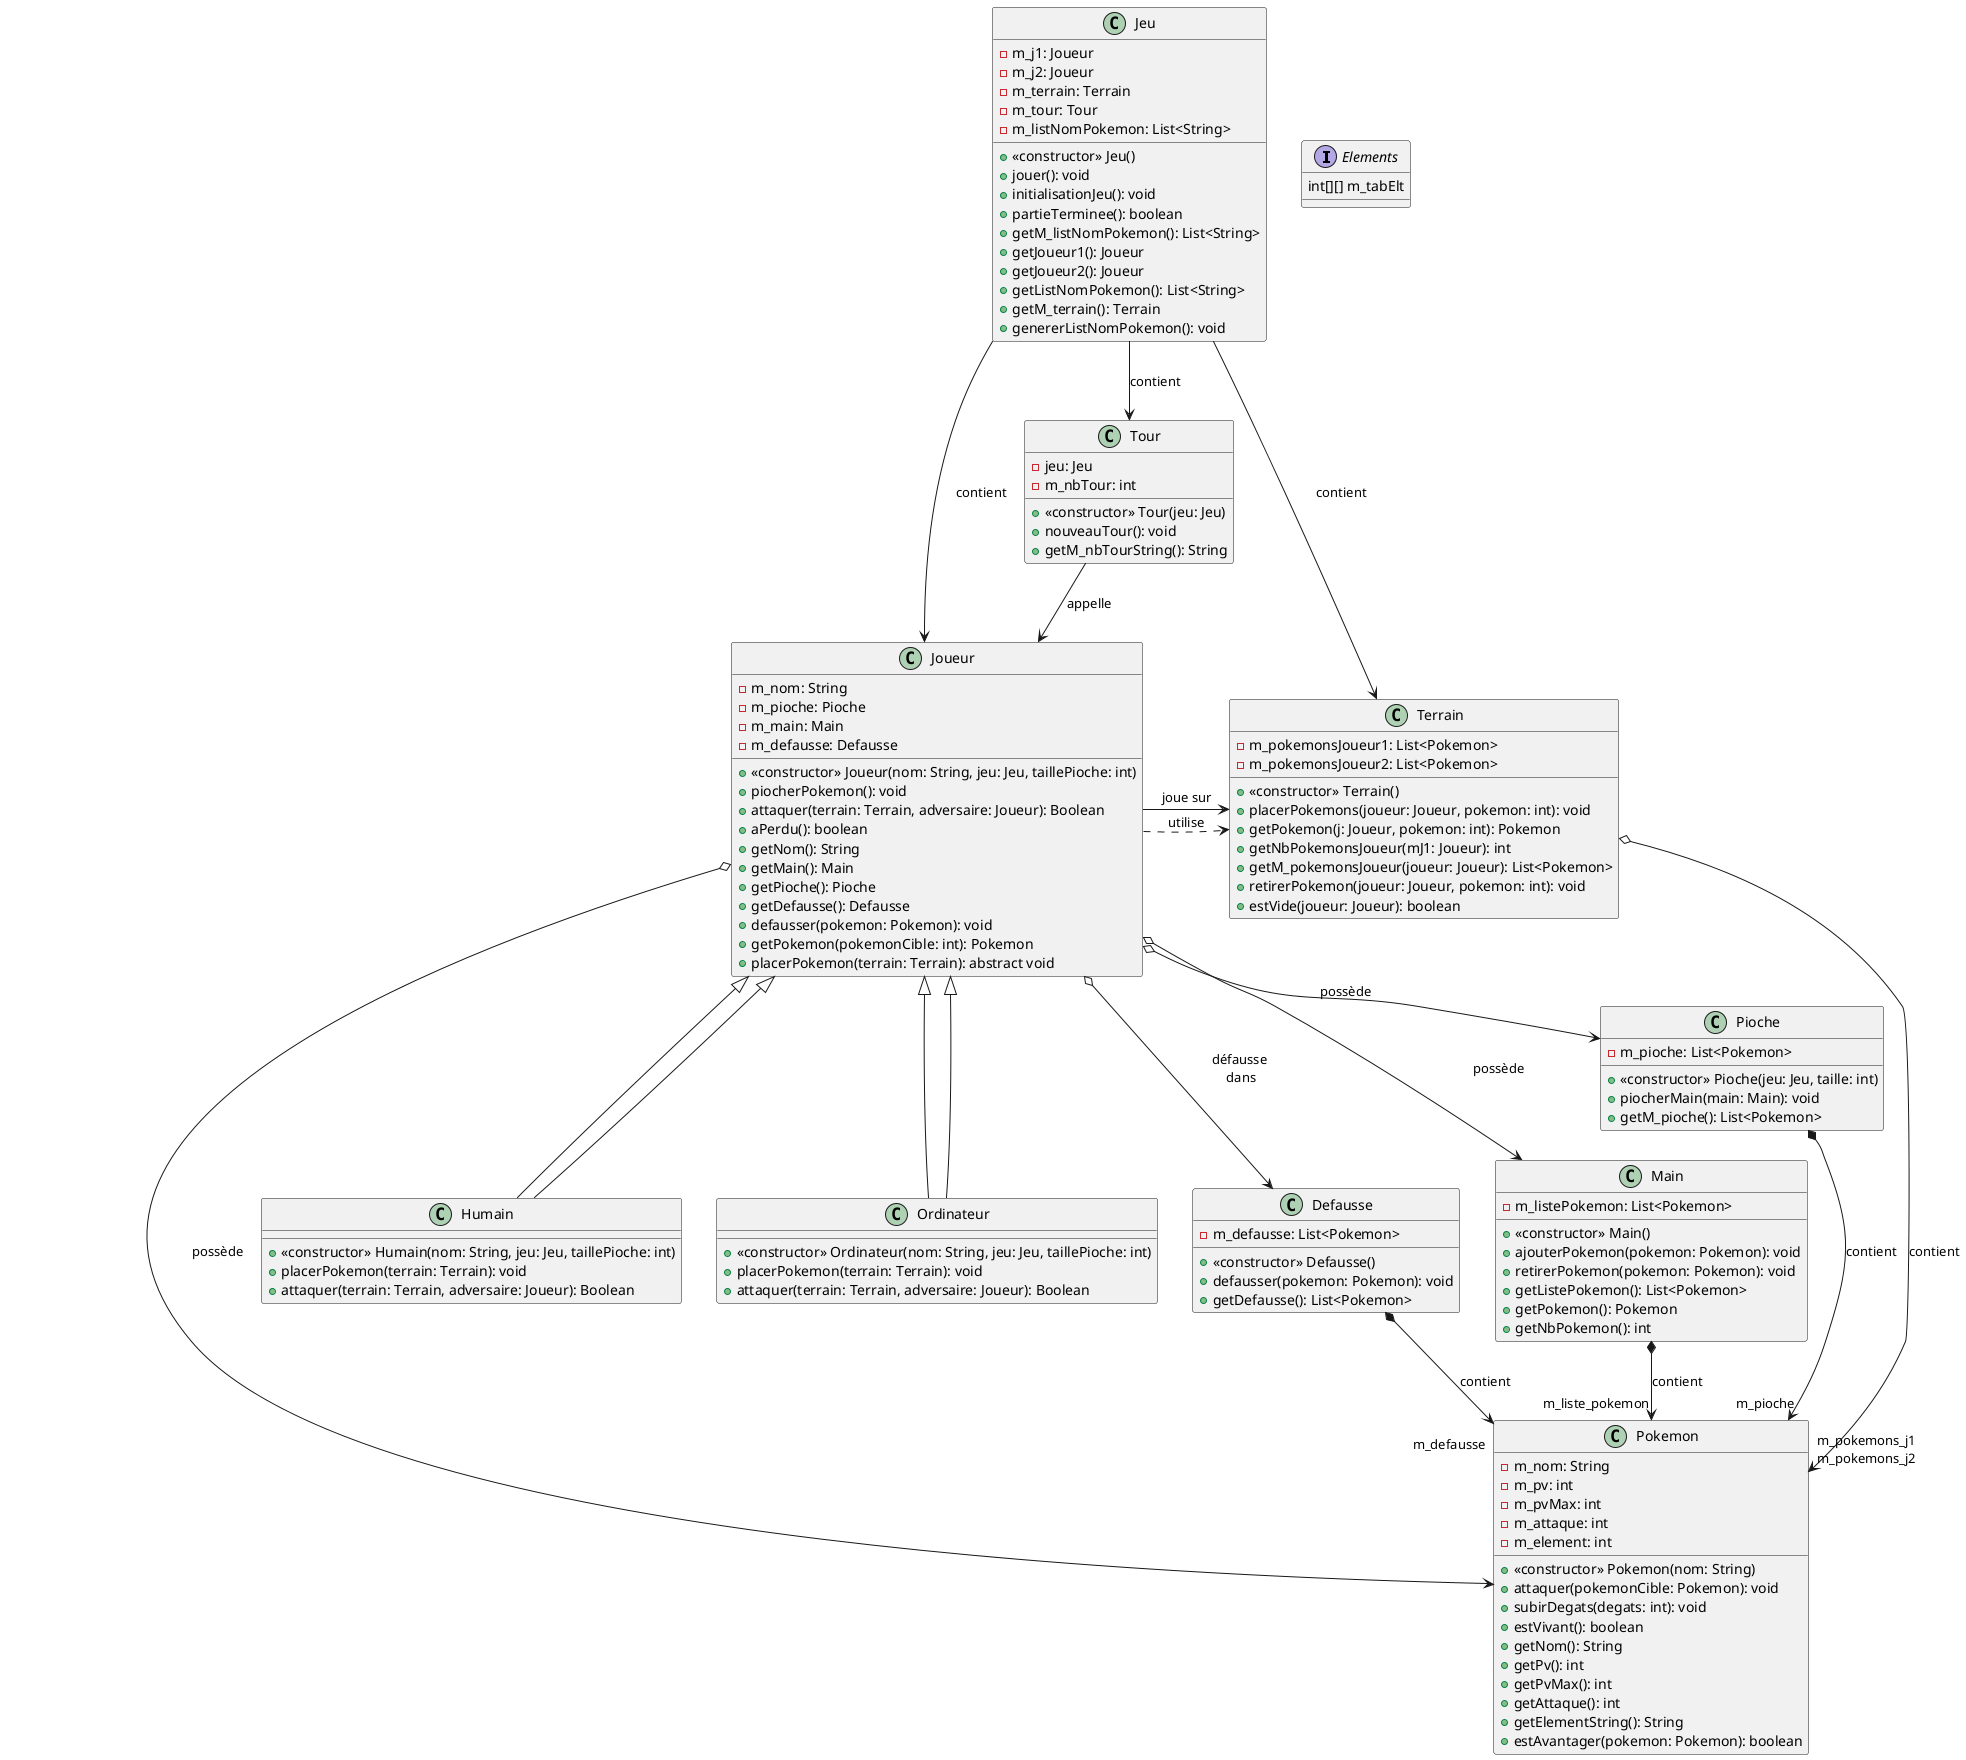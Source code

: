 @startuml
'https://plantuml.com/class-diagram

interface Elements {
    int[][] m_tabElt
}

class Pokemon {
    - m_nom: String
    - m_pv: int
    - m_pvMax: int
    - m_attaque: int
    - m_element: int
    + <<constructor>> Pokemon(nom: String)
    + attaquer(pokemonCible: Pokemon): void
    + subirDegats(degats: int): void
    + estVivant(): boolean
    + getNom(): String
    + getPv(): int
    + getPvMax(): int
    + getAttaque(): int
    + getElementString(): String
    + estAvantager(pokemon: Pokemon): boolean
}

class Joueur {
    - m_nom: String
    - m_pioche: Pioche
    - m_main: Main
    - m_defausse: Defausse
    + <<constructor>> Joueur(nom: String, jeu: Jeu, taillePioche: int)
    + piocherPokemon(): void
    + attaquer(terrain: Terrain, adversaire: Joueur): Boolean
    + aPerdu(): boolean
    + getNom(): String
    + getMain(): Main
    + getPioche(): Pioche
    + getDefausse(): Defausse
    + defausser(pokemon: Pokemon): void
    + getPokemon(pokemonCible: int): Pokemon
    + placerPokemon(terrain: Terrain): abstract void
}

class Humain {
    + <<constructor>> Humain(nom: String, jeu: Jeu, taillePioche: int)
    + placerPokemon(terrain: Terrain): void
    + attaquer(terrain: Terrain, adversaire: Joueur): Boolean
}

class Ordinateur {
    + <<constructor>> Ordinateur(nom: String, jeu: Jeu, taillePioche: int)
    + placerPokemon(terrain: Terrain): void
    + attaquer(terrain: Terrain, adversaire: Joueur): Boolean
}

class Pioche {
    - m_pioche: List<Pokemon>
    + <<constructor>> Pioche(jeu: Jeu, taille: int)
    + piocherMain(main: Main): void
    + getM_pioche(): List<Pokemon>
}

class Defausse {
    - m_defausse: List<Pokemon>
    + <<constructor>> Defausse()
    + defausser(pokemon: Pokemon): void
    + getDefausse(): List<Pokemon>
}

class Main {
    - m_listePokemon: List<Pokemon>
    + <<constructor>> Main()
    + ajouterPokemon(pokemon: Pokemon): void
    + retirerPokemon(pokemon: Pokemon): void
    + getListePokemon(): List<Pokemon>
    + getPokemon(): Pokemon
    + getNbPokemon(): int
}

class Jeu {
    - m_j1: Joueur
    - m_j2: Joueur
    - m_terrain: Terrain
    - m_tour: Tour
    - m_listNomPokemon: List<String>
    + <<constructor>> Jeu()
    + jouer(): void
    + initialisationJeu(): void
    + partieTerminee(): boolean
    + getM_listNomPokemon(): List<String>
    + getJoueur1(): Joueur
    + getJoueur2(): Joueur
    + getListNomPokemon(): List<String>
    + getM_terrain(): Terrain
    + genererListNomPokemon(): void
}

class Tour {
    - jeu: Jeu
    - m_nbTour: int
    + <<constructor>> Tour(jeu: Jeu)
    + nouveauTour(): void
    + getM_nbTourString(): String
}

class Terrain {
    - m_pokemonsJoueur1: List<Pokemon>
    - m_pokemonsJoueur2: List<Pokemon>
    + <<constructor>> Terrain()
    + placerPokemons(joueur: Joueur, pokemon: int): void
    + getPokemon(j: Joueur, pokemon: int): Pokemon
    + getNbPokemonsJoueur(mJ1: Joueur): int
    + getM_pokemonsJoueur(joueur: Joueur): List<Pokemon>
    + retirerPokemon(joueur: Joueur, pokemon: int): void
    + estVide(joueur: Joueur): boolean
}

Joueur <|-- Humain
Joueur <|-- Ordinateur

Joueur o-> Pioche : possède
Joueur o-> Pokemon : possède
Joueur o--> Defausse : défausse\n dans
Joueur --> Terrain : joue sur
Joueur .> Terrain : utilise
Tour --> Joueur : appelle
Jeu --> Joueur : contient
Jeu --> Terrain : contient
Jeu --> Tour : contient
Terrain o-->"\nm_pokemons_j1\nm_pokemons_j2" Pokemon : contient
Main *-->"\nm_liste_pokemon" Pokemon : contient
Pioche *-->"\nm_pioche" Pokemon : contient
Defausse *-->"\nm_defausse" Pokemon : contient
Joueur o--> Main : possède

'inheritance relationship'
Joueur <|-- Humain
Joueur <|-- Ordinateur

@enduml


